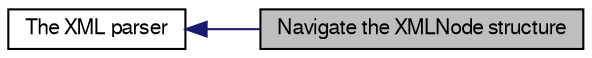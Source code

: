 digraph structs
{
  bgcolor="transparent";
  edge [fontname="FreeSans",fontsize="10",labelfontname="FreeSans",labelfontsize="10"];
  node [fontname="FreeSans",fontsize="10",shape=record];
  rankdir=LR;
  Node0 [label="Navigate the XMLNode structure",height=0.2,width=0.4,color="black", fillcolor="grey75", style="filled" fontcolor="black"];
  Node1 [label="The XML parser",height=0.2,width=0.4,color="black",URL="$group__XMLParserGeneral.html"];
  Node1->Node0 [shape=plaintext, color="midnightblue", dir="back", style="solid"];
}
